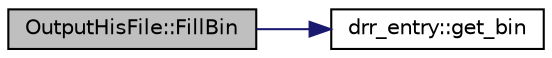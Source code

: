 digraph "OutputHisFile::FillBin"
{
  edge [fontname="Helvetica",fontsize="10",labelfontname="Helvetica",labelfontsize="10"];
  node [fontname="Helvetica",fontsize="10",shape=record];
  rankdir="LR";
  Node1 [label="OutputHisFile::FillBin",height=0.2,width=0.4,color="black", fillcolor="grey75", style="filled", fontcolor="black"];
  Node1 -> Node2 [color="midnightblue",fontsize="10",style="solid",fontname="Helvetica"];
  Node2 [label="drr_entry::get_bin",height=0.2,width=0.4,color="black", fillcolor="white", style="filled",URL="$de/d56/structdrr__entry.html#a645a96ee62b47b20aacf90947564e0d8",tooltip="Return the global array bin for a given x and y bin. "];
}
